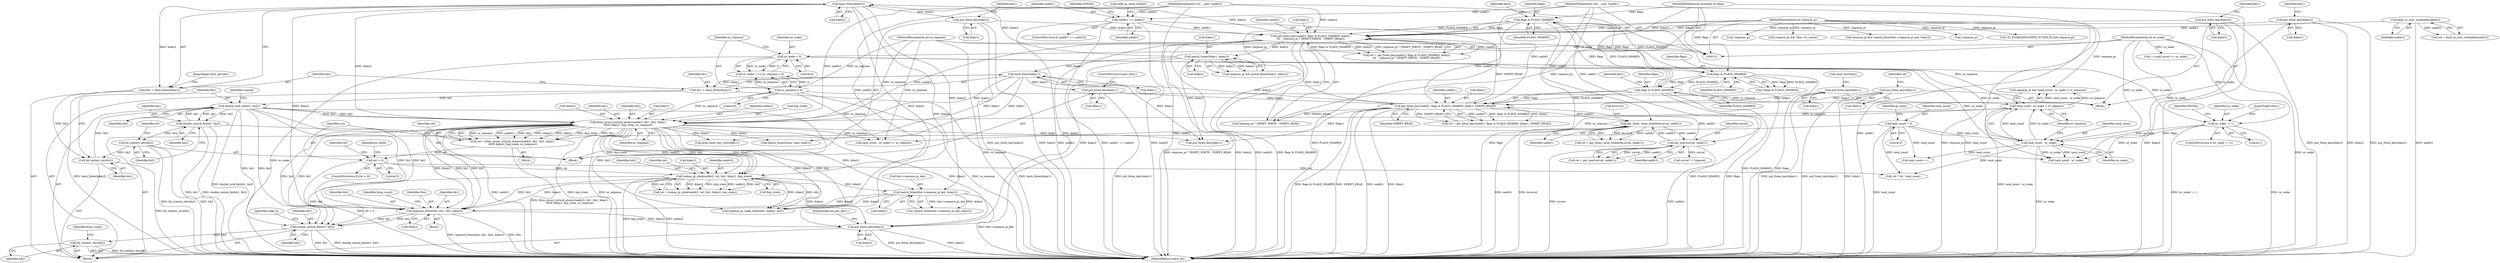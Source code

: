 digraph "0_linux_fbe0e839d1e22d88810f3ee3e2f1479be4c0aa4a@pointer" {
"1000524" [label="(Call,requeue_futex(this, hb1, hb2, &key2))"];
"1000330" [label="(Call,futex_proxy_trylock_atomic(uaddr2, hb1, hb2, &key1,\n\t\t\t\t\t\t &key2, &pi_state, nr_requeue))"];
"1000218" [label="(Call,get_futex_key(uaddr2, flags & FLAGS_SHARED, &key2,\n\t\t\t    requeue_pi ? VERIFY_WRITE : VERIFY_READ))"];
"1000381" [label="(Call,fault_in_user_writeable(uaddr2))"];
"1000181" [label="(Call,uaddr1 == uaddr2)"];
"1000122" [label="(MethodParameterIn,u32 __user *uaddr1)"];
"1000124" [label="(MethodParameterIn,u32 __user *uaddr2)"];
"1000220" [label="(Call,flags & FLAGS_SHARED)"];
"1000204" [label="(Call,flags & FLAGS_SHARED)"];
"1000297" [label="(Call,flags & FLAGS_SHARED)"];
"1000123" [label="(MethodParameterIn,unsigned int flags)"];
"1000301" [label="(Call,put_futex_key(&key2))"];
"1000256" [label="(Call,hash_futex(&key2))"];
"1000238" [label="(Call,match_futex(&key1, &key2))"];
"1000202" [label="(Call,get_futex_key(uaddr1, flags & FLAGS_SHARED, &key1, VERIFY_READ))"];
"1000289" [label="(Call,get_user(curval, uaddr1))"];
"1000274" [label="(Call,get_futex_value_locked(&curval, uaddr1))"];
"1000376" [label="(Call,put_futex_key(&key1))"];
"1000397" [label="(Call,put_futex_key(&key1))"];
"1000304" [label="(Call,put_futex_key(&key1))"];
"1000251" [label="(Call,hash_futex(&key1))"];
"1000373" [label="(Call,put_futex_key(&key2))"];
"1000394" [label="(Call,put_futex_key(&key2))"];
"1000128" [label="(MethodParameterIn,int requeue_pi)"];
"1000262" [label="(Call,double_lock_hb(hb1, hb2))"];
"1000249" [label="(Call,hb1 = hash_futex(&key1))"];
"1000282" [label="(Call,double_unlock_hb(hb1, hb2))"];
"1000260" [label="(Call,hb_waiters_inc(hb2))"];
"1000285" [label="(Call,hb_waiters_dec(hb2))"];
"1000254" [label="(Call,hb2 = hash_futex(&key2))"];
"1000322" [label="(Call,task_count - nr_wake < nr_requeue)"];
"1000323" [label="(Call,task_count - nr_wake)"];
"1000143" [label="(Call,task_count = 0)"];
"1000159" [label="(Call,nr_wake < 0)"];
"1000125" [label="(MethodParameterIn,int nr_wake)"];
"1000193" [label="(Call,nr_wake != 1)"];
"1000162" [label="(Call,nr_requeue < 0)"];
"1000126" [label="(MethodParameterIn,int nr_requeue)"];
"1000354" [label="(Call,lookup_pi_state(uaddr2, ret, hb2, &key2, &pi_state))"];
"1000342" [label="(Call,ret > 0)"];
"1000328" [label="(Call,ret = futex_proxy_trylock_atomic(uaddr2, hb1, hb2, &key1,\n\t\t\t\t\t\t &key2, &pi_state, nr_requeue))"];
"1000464" [label="(Call,match_futex(this->requeue_pi_key, &key2))"];
"1000535" [label="(Call,double_unlock_hb(hb1, hb2))"];
"1000541" [label="(Call,hb_waiters_dec(hb2))"];
"1000552" [label="(Call,put_futex_key(&key2))"];
"1000182" [label="(Identifier,uaddr1)"];
"1000326" [label="(Identifier,nr_requeue)"];
"1000464" [label="(Call,match_futex(this->requeue_pi_key, &key2))"];
"1000220" [label="(Call,flags & FLAGS_SHARED)"];
"1000128" [label="(MethodParameterIn,int requeue_pi)"];
"1000186" [label="(Identifier,EINVAL)"];
"1000257" [label="(Call,&key2)"];
"1000381" [label="(Call,fault_in_user_writeable(uaddr2))"];
"1000373" [label="(Call,put_futex_key(&key2))"];
"1000301" [label="(Call,put_futex_key(&key2))"];
"1000380" [label="(Identifier,ret)"];
"1000277" [label="(Identifier,uaddr1)"];
"1000219" [label="(Identifier,uaddr2)"];
"1000468" [label="(Call,&key2)"];
"1000290" [label="(Identifier,curval)"];
"1000548" [label="(Call,drop_futex_key_refs(&key1))"];
"1000404" [label="(Block,)"];
"1000124" [label="(MethodParameterIn,u32 __user *uaddr2)"];
"1000461" [label="(Call,requeue_pi && !match_futex(this->requeue_pi_key, &key2))"];
"1000344" [label="(Literal,0)"];
"1000162" [label="(Call,nr_requeue < 0)"];
"1000541" [label="(Call,hb_waiters_dec(hb2))"];
"1000304" [label="(Call,put_futex_key(&key1))"];
"1000275" [label="(Call,&curval)"];
"1000241" [label="(Call,&key2)"];
"1000195" [label="(Literal,1)"];
"1000537" [label="(Identifier,hb2)"];
"1000306" [label="(Identifier,key1)"];
"1000463" [label="(Call,!match_futex(this->requeue_pi_key, &key2))"];
"1000145" [label="(Literal,0)"];
"1000209" [label="(Identifier,VERIFY_READ)"];
"1000356" [label="(Identifier,ret)"];
"1000395" [label="(Call,&key2)"];
"1000328" [label="(Call,ret = futex_proxy_trylock_atomic(uaddr2, hb1, hb2, &key1,\n\t\t\t\t\t\t &key2, &pi_state, nr_requeue))"];
"1000379" [label="(Call,ret = fault_in_user_writeable(uaddr2))"];
"1000352" [label="(Call,ret = lookup_pi_state(uaddr2, ret, hb2, &key2, &pi_state))"];
"1000236" [label="(Call,requeue_pi && match_futex(&key1, &key2))"];
"1000123" [label="(MethodParameterIn,unsigned int flags)"];
"1000144" [label="(Identifier,task_count)"];
"1000325" [label="(Identifier,nr_wake)"];
"1000126" [label="(MethodParameterIn,int nr_requeue)"];
"1000287" [label="(Call,ret = get_user(curval, uaddr1))"];
"1000334" [label="(Call,&key1)"];
"1000297" [label="(Call,flags & FLAGS_SHARED)"];
"1000331" [label="(Identifier,uaddr2)"];
"1000256" [label="(Call,hash_futex(&key2))"];
"1000291" [label="(Identifier,uaddr1)"];
"1000398" [label="(Call,&key1)"];
"1000252" [label="(Call,&key1)"];
"1000143" [label="(Call,task_count = 0)"];
"1000206" [label="(Identifier,FLAGS_SHARED)"];
"1000205" [label="(Identifier,flags)"];
"1000527" [label="(Identifier,hb2)"];
"1000414" [label="(Call,match_futex(&this->key, &key1))"];
"1000323" [label="(Call,task_count - nr_wake)"];
"1000251" [label="(Call,hash_futex(&key1))"];
"1000340" [label="(Identifier,nr_requeue)"];
"1000432" [label="(Call,!requeue_pi)"];
"1000161" [label="(Literal,0)"];
"1000406" [label="(Call,task_count - nr_wake >= nr_requeue)"];
"1000164" [label="(Literal,0)"];
"1000546" [label="(Identifier,drop_count)"];
"1000309" [label="(Call,curval != *cmpval)"];
"1000216" [label="(Call,ret = get_futex_key(uaddr2, flags & FLAGS_SHARED, &key2,\n\t\t\t    requeue_pi ? VERIFY_WRITE : VERIFY_READ))"];
"1000169" [label="(Call,!IS_ENABLED(CONFIG_FUTEX_PI) && requeue_pi)"];
"1000160" [label="(Identifier,nr_wake)"];
"1000542" [label="(Identifier,hb2)"];
"1000200" [label="(Call,ret = get_futex_key(uaddr1, flags & FLAGS_SHARED, &key1, VERIFY_READ))"];
"1000264" [label="(Identifier,hb2)"];
"1000452" [label="(Call,!requeue_pi)"];
"1000341" [label="(ControlStructure,if (ret > 0))"];
"1000407" [label="(Call,task_count - nr_wake)"];
"1000149" [label="(Identifier,pi_state)"];
"1000400" [label="(Call,cond_resched())"];
"1000272" [label="(Call,ret = get_futex_value_locked(&curval, uaddr1))"];
"1000263" [label="(Identifier,hb1)"];
"1000288" [label="(Identifier,ret)"];
"1000192" [label="(ControlStructure,if (nr_wake != 1))"];
"1000343" [label="(Identifier,ret)"];
"1000260" [label="(Call,hb_waiters_inc(hb2))"];
"1000378" [label="(Identifier,key1)"];
"1000296" [label="(Call,!(flags & FLAGS_SHARED))"];
"1000285" [label="(Call,hb_waiters_dec(hb2))"];
"1000250" [label="(Identifier,hb1)"];
"1000224" [label="(Identifier,key2)"];
"1000330" [label="(Call,futex_proxy_trylock_atomic(uaddr2, hb1, hb2, &key1,\n\t\t\t\t\t\t &key2, &pi_state, nr_requeue))"];
"1000122" [label="(MethodParameterIn,u32 __user *uaddr1)"];
"1000281" [label="(Block,)"];
"1000540" [label="(Identifier,wake_q)"];
"1000360" [label="(Call,&pi_state)"];
"1000531" [label="(Identifier,drop_count)"];
"1000222" [label="(Identifier,FLAGS_SHARED)"];
"1000249" [label="(Call,hb1 = hash_futex(&key1))"];
"1000448" [label="(Call,++task_count <= nr_wake)"];
"1000553" [label="(Call,&key2)"];
"1000204" [label="(Call,flags & FLAGS_SHARED)"];
"1000535" [label="(Call,double_unlock_hb(hb1, hb2))"];
"1000305" [label="(Call,&key1)"];
"1000536" [label="(Identifier,hb1)"];
"1000465" [label="(Call,this->requeue_pi_key)"];
"1000354" [label="(Call,lookup_pi_state(uaddr2, ret, hb2, &key2, &pi_state))"];
"1000289" [label="(Call,get_user(curval, uaddr1))"];
"1000299" [label="(Identifier,FLAGS_SHARED)"];
"1000376" [label="(Call,put_futex_key(&key1))"];
"1000183" [label="(Identifier,uaddr2)"];
"1000320" [label="(Call,requeue_pi && (task_count - nr_wake < nr_requeue))"];
"1000282" [label="(Call,double_unlock_hb(hb1, hb2))"];
"1000347" [label="(Identifier,pi_state)"];
"1000329" [label="(Identifier,ret)"];
"1000338" [label="(Call,&pi_state)"];
"1000525" [label="(Identifier,this)"];
"1000268" [label="(Identifier,cmpval)"];
"1000283" [label="(Identifier,hb1)"];
"1000358" [label="(Call,&key2)"];
"1000274" [label="(Call,get_futex_value_locked(&curval, uaddr1))"];
"1000524" [label="(Call,requeue_futex(this, hb1, hb2, &key2))"];
"1000336" [label="(Call,&key2)"];
"1000394" [label="(Call,put_futex_key(&key2))"];
"1000259" [label="(JumpTarget,retry_private:)"];
"1000158" [label="(Call,nr_wake < 0 || nr_requeue < 0)"];
"1000208" [label="(Identifier,key1)"];
"1000262" [label="(Call,double_lock_hb(hb1, hb2))"];
"1000342" [label="(Call,ret > 0)"];
"1000324" [label="(Identifier,task_count)"];
"1000364" [label="(Block,)"];
"1000254" [label="(Call,hb2 = hash_futex(&key2))"];
"1000327" [label="(Block,)"];
"1000188" [label="(Call,refill_pi_state_cache())"];
"1000382" [label="(Identifier,uaddr2)"];
"1000307" [label="(ControlStructure,goto retry;)"];
"1000198" [label="(Identifier,EINVAL)"];
"1000355" [label="(Identifier,uaddr2)"];
"1000374" [label="(Call,&key2)"];
"1000526" [label="(Identifier,hb1)"];
"1000221" [label="(Identifier,flags)"];
"1000552" [label="(Call,put_futex_key(&key2))"];
"1000424" [label="(Call,requeue_pi && !this->rt_waiter)"];
"1000555" [label="(JumpTarget,out_put_key1:)"];
"1000223" [label="(Call,&key2)"];
"1000194" [label="(Identifier,nr_wake)"];
"1000332" [label="(Identifier,hb1)"];
"1000180" [label="(ControlStructure,if (uaddr1 == uaddr2))"];
"1000284" [label="(Identifier,hb2)"];
"1000225" [label="(Call,requeue_pi ? VERIFY_WRITE : VERIFY_READ)"];
"1000565" [label="(MethodReturn,static int)"];
"1000286" [label="(Identifier,hb2)"];
"1000504" [label="(Call,requeue_pi_wake_futex(this, &key2, hb2))"];
"1000203" [label="(Identifier,uaddr1)"];
"1000298" [label="(Identifier,flags)"];
"1000561" [label="(Call,ret ? ret : task_count)"];
"1000129" [label="(Block,)"];
"1000556" [label="(Call,put_futex_key(&key1))"];
"1000207" [label="(Call,&key1)"];
"1000159" [label="(Call,nr_wake < 0)"];
"1000125" [label="(MethodParameterIn,int nr_wake)"];
"1000377" [label="(Call,&key1)"];
"1000255" [label="(Identifier,hb2)"];
"1000322" [label="(Call,task_count - nr_wake < nr_requeue)"];
"1000163" [label="(Identifier,nr_requeue)"];
"1000397" [label="(Call,put_futex_key(&key1))"];
"1000202" [label="(Call,get_futex_key(uaddr1, flags & FLAGS_SHARED, &key1, VERIFY_READ))"];
"1000350" [label="(Call,task_count++)"];
"1000528" [label="(Call,&key2)"];
"1000238" [label="(Call,match_futex(&key1, &key2))"];
"1000399" [label="(Identifier,key1)"];
"1000261" [label="(Identifier,hb2)"];
"1000357" [label="(Identifier,hb2)"];
"1000333" [label="(Identifier,hb2)"];
"1000218" [label="(Call,get_futex_key(uaddr2, flags & FLAGS_SHARED, &key2,\n\t\t\t    requeue_pi ? VERIFY_WRITE : VERIFY_READ))"];
"1000199" [label="(JumpTarget,retry:)"];
"1000193" [label="(Call,nr_wake != 1)"];
"1000363" [label="(Identifier,ret)"];
"1000302" [label="(Call,&key2)"];
"1000239" [label="(Call,&key1)"];
"1000181" [label="(Call,uaddr1 == uaddr2)"];
"1000524" -> "1000404"  [label="AST: "];
"1000524" -> "1000528"  [label="CFG: "];
"1000525" -> "1000524"  [label="AST: "];
"1000526" -> "1000524"  [label="AST: "];
"1000527" -> "1000524"  [label="AST: "];
"1000528" -> "1000524"  [label="AST: "];
"1000531" -> "1000524"  [label="CFG: "];
"1000524" -> "1000565"  [label="DDG: this"];
"1000524" -> "1000565"  [label="DDG: requeue_futex(this, hb1, hb2, &key2)"];
"1000330" -> "1000524"  [label="DDG: hb1"];
"1000330" -> "1000524"  [label="DDG: hb2"];
"1000330" -> "1000524"  [label="DDG: &key2"];
"1000262" -> "1000524"  [label="DDG: hb1"];
"1000262" -> "1000524"  [label="DDG: hb2"];
"1000354" -> "1000524"  [label="DDG: hb2"];
"1000354" -> "1000524"  [label="DDG: &key2"];
"1000464" -> "1000524"  [label="DDG: &key2"];
"1000256" -> "1000524"  [label="DDG: &key2"];
"1000524" -> "1000535"  [label="DDG: hb1"];
"1000524" -> "1000535"  [label="DDG: hb2"];
"1000524" -> "1000552"  [label="DDG: &key2"];
"1000330" -> "1000328"  [label="AST: "];
"1000330" -> "1000340"  [label="CFG: "];
"1000331" -> "1000330"  [label="AST: "];
"1000332" -> "1000330"  [label="AST: "];
"1000333" -> "1000330"  [label="AST: "];
"1000334" -> "1000330"  [label="AST: "];
"1000336" -> "1000330"  [label="AST: "];
"1000338" -> "1000330"  [label="AST: "];
"1000340" -> "1000330"  [label="AST: "];
"1000328" -> "1000330"  [label="CFG: "];
"1000330" -> "1000565"  [label="DDG: uaddr2"];
"1000330" -> "1000565"  [label="DDG: &pi_state"];
"1000330" -> "1000565"  [label="DDG: nr_requeue"];
"1000330" -> "1000328"  [label="DDG: nr_requeue"];
"1000330" -> "1000328"  [label="DDG: uaddr2"];
"1000330" -> "1000328"  [label="DDG: hb2"];
"1000330" -> "1000328"  [label="DDG: &key2"];
"1000330" -> "1000328"  [label="DDG: &key1"];
"1000330" -> "1000328"  [label="DDG: &pi_state"];
"1000330" -> "1000328"  [label="DDG: hb1"];
"1000218" -> "1000330"  [label="DDG: uaddr2"];
"1000124" -> "1000330"  [label="DDG: uaddr2"];
"1000262" -> "1000330"  [label="DDG: hb1"];
"1000262" -> "1000330"  [label="DDG: hb2"];
"1000251" -> "1000330"  [label="DDG: &key1"];
"1000256" -> "1000330"  [label="DDG: &key2"];
"1000322" -> "1000330"  [label="DDG: nr_requeue"];
"1000162" -> "1000330"  [label="DDG: nr_requeue"];
"1000126" -> "1000330"  [label="DDG: nr_requeue"];
"1000330" -> "1000354"  [label="DDG: uaddr2"];
"1000330" -> "1000354"  [label="DDG: hb2"];
"1000330" -> "1000354"  [label="DDG: &key2"];
"1000330" -> "1000354"  [label="DDG: &pi_state"];
"1000330" -> "1000406"  [label="DDG: nr_requeue"];
"1000330" -> "1000414"  [label="DDG: &key1"];
"1000330" -> "1000464"  [label="DDG: &key2"];
"1000330" -> "1000504"  [label="DDG: &key2"];
"1000330" -> "1000504"  [label="DDG: hb2"];
"1000330" -> "1000535"  [label="DDG: hb1"];
"1000330" -> "1000535"  [label="DDG: hb2"];
"1000330" -> "1000548"  [label="DDG: &key1"];
"1000330" -> "1000552"  [label="DDG: &key2"];
"1000330" -> "1000556"  [label="DDG: &key1"];
"1000218" -> "1000216"  [label="AST: "];
"1000218" -> "1000225"  [label="CFG: "];
"1000219" -> "1000218"  [label="AST: "];
"1000220" -> "1000218"  [label="AST: "];
"1000223" -> "1000218"  [label="AST: "];
"1000225" -> "1000218"  [label="AST: "];
"1000216" -> "1000218"  [label="CFG: "];
"1000218" -> "1000565"  [label="DDG: requeue_pi ? VERIFY_WRITE : VERIFY_READ"];
"1000218" -> "1000565"  [label="DDG: &key2"];
"1000218" -> "1000565"  [label="DDG: uaddr2"];
"1000218" -> "1000565"  [label="DDG: flags & FLAGS_SHARED"];
"1000218" -> "1000216"  [label="DDG: uaddr2"];
"1000218" -> "1000216"  [label="DDG: flags & FLAGS_SHARED"];
"1000218" -> "1000216"  [label="DDG: &key2"];
"1000218" -> "1000216"  [label="DDG: requeue_pi ? VERIFY_WRITE : VERIFY_READ"];
"1000381" -> "1000218"  [label="DDG: uaddr2"];
"1000181" -> "1000218"  [label="DDG: uaddr2"];
"1000124" -> "1000218"  [label="DDG: uaddr2"];
"1000220" -> "1000218"  [label="DDG: flags"];
"1000220" -> "1000218"  [label="DDG: FLAGS_SHARED"];
"1000301" -> "1000218"  [label="DDG: &key2"];
"1000373" -> "1000218"  [label="DDG: &key2"];
"1000394" -> "1000218"  [label="DDG: &key2"];
"1000128" -> "1000218"  [label="DDG: requeue_pi"];
"1000202" -> "1000218"  [label="DDG: VERIFY_READ"];
"1000218" -> "1000238"  [label="DDG: &key2"];
"1000218" -> "1000256"  [label="DDG: &key2"];
"1000218" -> "1000552"  [label="DDG: &key2"];
"1000381" -> "1000379"  [label="AST: "];
"1000381" -> "1000382"  [label="CFG: "];
"1000382" -> "1000381"  [label="AST: "];
"1000379" -> "1000381"  [label="CFG: "];
"1000381" -> "1000565"  [label="DDG: uaddr2"];
"1000381" -> "1000379"  [label="DDG: uaddr2"];
"1000181" -> "1000180"  [label="AST: "];
"1000181" -> "1000183"  [label="CFG: "];
"1000182" -> "1000181"  [label="AST: "];
"1000183" -> "1000181"  [label="AST: "];
"1000186" -> "1000181"  [label="CFG: "];
"1000188" -> "1000181"  [label="CFG: "];
"1000181" -> "1000565"  [label="DDG: uaddr1"];
"1000181" -> "1000565"  [label="DDG: uaddr1 == uaddr2"];
"1000181" -> "1000565"  [label="DDG: uaddr2"];
"1000122" -> "1000181"  [label="DDG: uaddr1"];
"1000124" -> "1000181"  [label="DDG: uaddr2"];
"1000181" -> "1000202"  [label="DDG: uaddr1"];
"1000122" -> "1000121"  [label="AST: "];
"1000122" -> "1000565"  [label="DDG: uaddr1"];
"1000122" -> "1000202"  [label="DDG: uaddr1"];
"1000122" -> "1000274"  [label="DDG: uaddr1"];
"1000122" -> "1000289"  [label="DDG: uaddr1"];
"1000124" -> "1000121"  [label="AST: "];
"1000124" -> "1000565"  [label="DDG: uaddr2"];
"1000124" -> "1000354"  [label="DDG: uaddr2"];
"1000220" -> "1000222"  [label="CFG: "];
"1000221" -> "1000220"  [label="AST: "];
"1000222" -> "1000220"  [label="AST: "];
"1000224" -> "1000220"  [label="CFG: "];
"1000220" -> "1000565"  [label="DDG: flags"];
"1000220" -> "1000565"  [label="DDG: FLAGS_SHARED"];
"1000204" -> "1000220"  [label="DDG: flags"];
"1000204" -> "1000220"  [label="DDG: FLAGS_SHARED"];
"1000123" -> "1000220"  [label="DDG: flags"];
"1000220" -> "1000297"  [label="DDG: flags"];
"1000220" -> "1000297"  [label="DDG: FLAGS_SHARED"];
"1000204" -> "1000202"  [label="AST: "];
"1000204" -> "1000206"  [label="CFG: "];
"1000205" -> "1000204"  [label="AST: "];
"1000206" -> "1000204"  [label="AST: "];
"1000208" -> "1000204"  [label="CFG: "];
"1000204" -> "1000565"  [label="DDG: FLAGS_SHARED"];
"1000204" -> "1000565"  [label="DDG: flags"];
"1000204" -> "1000202"  [label="DDG: flags"];
"1000204" -> "1000202"  [label="DDG: FLAGS_SHARED"];
"1000297" -> "1000204"  [label="DDG: flags"];
"1000297" -> "1000204"  [label="DDG: FLAGS_SHARED"];
"1000123" -> "1000204"  [label="DDG: flags"];
"1000297" -> "1000296"  [label="AST: "];
"1000297" -> "1000299"  [label="CFG: "];
"1000298" -> "1000297"  [label="AST: "];
"1000299" -> "1000297"  [label="AST: "];
"1000296" -> "1000297"  [label="CFG: "];
"1000297" -> "1000565"  [label="DDG: flags"];
"1000297" -> "1000565"  [label="DDG: FLAGS_SHARED"];
"1000297" -> "1000296"  [label="DDG: flags"];
"1000297" -> "1000296"  [label="DDG: FLAGS_SHARED"];
"1000123" -> "1000297"  [label="DDG: flags"];
"1000123" -> "1000121"  [label="AST: "];
"1000123" -> "1000565"  [label="DDG: flags"];
"1000301" -> "1000281"  [label="AST: "];
"1000301" -> "1000302"  [label="CFG: "];
"1000302" -> "1000301"  [label="AST: "];
"1000306" -> "1000301"  [label="CFG: "];
"1000301" -> "1000565"  [label="DDG: put_futex_key(&key2)"];
"1000301" -> "1000565"  [label="DDG: &key2"];
"1000256" -> "1000301"  [label="DDG: &key2"];
"1000256" -> "1000254"  [label="AST: "];
"1000256" -> "1000257"  [label="CFG: "];
"1000257" -> "1000256"  [label="AST: "];
"1000254" -> "1000256"  [label="CFG: "];
"1000256" -> "1000254"  [label="DDG: &key2"];
"1000238" -> "1000256"  [label="DDG: &key2"];
"1000256" -> "1000464"  [label="DDG: &key2"];
"1000256" -> "1000504"  [label="DDG: &key2"];
"1000256" -> "1000552"  [label="DDG: &key2"];
"1000238" -> "1000236"  [label="AST: "];
"1000238" -> "1000241"  [label="CFG: "];
"1000239" -> "1000238"  [label="AST: "];
"1000241" -> "1000238"  [label="AST: "];
"1000236" -> "1000238"  [label="CFG: "];
"1000238" -> "1000236"  [label="DDG: &key1"];
"1000238" -> "1000236"  [label="DDG: &key2"];
"1000202" -> "1000238"  [label="DDG: &key1"];
"1000238" -> "1000251"  [label="DDG: &key1"];
"1000238" -> "1000552"  [label="DDG: &key2"];
"1000238" -> "1000556"  [label="DDG: &key1"];
"1000202" -> "1000200"  [label="AST: "];
"1000202" -> "1000209"  [label="CFG: "];
"1000203" -> "1000202"  [label="AST: "];
"1000207" -> "1000202"  [label="AST: "];
"1000209" -> "1000202"  [label="AST: "];
"1000200" -> "1000202"  [label="CFG: "];
"1000202" -> "1000565"  [label="DDG: VERIFY_READ"];
"1000202" -> "1000565"  [label="DDG: uaddr1"];
"1000202" -> "1000565"  [label="DDG: &key1"];
"1000202" -> "1000565"  [label="DDG: flags & FLAGS_SHARED"];
"1000202" -> "1000200"  [label="DDG: uaddr1"];
"1000202" -> "1000200"  [label="DDG: flags & FLAGS_SHARED"];
"1000202" -> "1000200"  [label="DDG: &key1"];
"1000202" -> "1000200"  [label="DDG: VERIFY_READ"];
"1000289" -> "1000202"  [label="DDG: uaddr1"];
"1000376" -> "1000202"  [label="DDG: &key1"];
"1000397" -> "1000202"  [label="DDG: &key1"];
"1000304" -> "1000202"  [label="DDG: &key1"];
"1000202" -> "1000225"  [label="DDG: VERIFY_READ"];
"1000202" -> "1000251"  [label="DDG: &key1"];
"1000202" -> "1000274"  [label="DDG: uaddr1"];
"1000202" -> "1000556"  [label="DDG: &key1"];
"1000289" -> "1000287"  [label="AST: "];
"1000289" -> "1000291"  [label="CFG: "];
"1000290" -> "1000289"  [label="AST: "];
"1000291" -> "1000289"  [label="AST: "];
"1000287" -> "1000289"  [label="CFG: "];
"1000289" -> "1000565"  [label="DDG: uaddr1"];
"1000289" -> "1000565"  [label="DDG: curval"];
"1000289" -> "1000274"  [label="DDG: uaddr1"];
"1000289" -> "1000287"  [label="DDG: curval"];
"1000289" -> "1000287"  [label="DDG: uaddr1"];
"1000274" -> "1000289"  [label="DDG: uaddr1"];
"1000289" -> "1000309"  [label="DDG: curval"];
"1000274" -> "1000272"  [label="AST: "];
"1000274" -> "1000277"  [label="CFG: "];
"1000275" -> "1000274"  [label="AST: "];
"1000277" -> "1000274"  [label="AST: "];
"1000272" -> "1000274"  [label="CFG: "];
"1000274" -> "1000565"  [label="DDG: &curval"];
"1000274" -> "1000565"  [label="DDG: uaddr1"];
"1000274" -> "1000272"  [label="DDG: &curval"];
"1000274" -> "1000272"  [label="DDG: uaddr1"];
"1000376" -> "1000364"  [label="AST: "];
"1000376" -> "1000377"  [label="CFG: "];
"1000377" -> "1000376"  [label="AST: "];
"1000380" -> "1000376"  [label="CFG: "];
"1000376" -> "1000565"  [label="DDG: put_futex_key(&key1)"];
"1000376" -> "1000565"  [label="DDG: &key1"];
"1000397" -> "1000364"  [label="AST: "];
"1000397" -> "1000398"  [label="CFG: "];
"1000398" -> "1000397"  [label="AST: "];
"1000400" -> "1000397"  [label="CFG: "];
"1000397" -> "1000565"  [label="DDG: put_futex_key(&key1)"];
"1000304" -> "1000281"  [label="AST: "];
"1000304" -> "1000305"  [label="CFG: "];
"1000305" -> "1000304"  [label="AST: "];
"1000307" -> "1000304"  [label="CFG: "];
"1000304" -> "1000565"  [label="DDG: put_futex_key(&key1)"];
"1000251" -> "1000304"  [label="DDG: &key1"];
"1000251" -> "1000249"  [label="AST: "];
"1000251" -> "1000252"  [label="CFG: "];
"1000252" -> "1000251"  [label="AST: "];
"1000249" -> "1000251"  [label="CFG: "];
"1000251" -> "1000249"  [label="DDG: &key1"];
"1000251" -> "1000414"  [label="DDG: &key1"];
"1000251" -> "1000548"  [label="DDG: &key1"];
"1000251" -> "1000556"  [label="DDG: &key1"];
"1000373" -> "1000364"  [label="AST: "];
"1000373" -> "1000374"  [label="CFG: "];
"1000374" -> "1000373"  [label="AST: "];
"1000378" -> "1000373"  [label="CFG: "];
"1000373" -> "1000565"  [label="DDG: put_futex_key(&key2)"];
"1000373" -> "1000565"  [label="DDG: &key2"];
"1000394" -> "1000364"  [label="AST: "];
"1000394" -> "1000395"  [label="CFG: "];
"1000395" -> "1000394"  [label="AST: "];
"1000399" -> "1000394"  [label="CFG: "];
"1000394" -> "1000565"  [label="DDG: put_futex_key(&key2)"];
"1000394" -> "1000565"  [label="DDG: &key2"];
"1000128" -> "1000121"  [label="AST: "];
"1000128" -> "1000565"  [label="DDG: requeue_pi"];
"1000128" -> "1000169"  [label="DDG: requeue_pi"];
"1000128" -> "1000225"  [label="DDG: requeue_pi"];
"1000128" -> "1000236"  [label="DDG: requeue_pi"];
"1000128" -> "1000320"  [label="DDG: requeue_pi"];
"1000128" -> "1000424"  [label="DDG: requeue_pi"];
"1000128" -> "1000432"  [label="DDG: requeue_pi"];
"1000128" -> "1000452"  [label="DDG: requeue_pi"];
"1000128" -> "1000461"  [label="DDG: requeue_pi"];
"1000262" -> "1000129"  [label="AST: "];
"1000262" -> "1000264"  [label="CFG: "];
"1000263" -> "1000262"  [label="AST: "];
"1000264" -> "1000262"  [label="AST: "];
"1000268" -> "1000262"  [label="CFG: "];
"1000262" -> "1000565"  [label="DDG: double_lock_hb(hb1, hb2)"];
"1000249" -> "1000262"  [label="DDG: hb1"];
"1000282" -> "1000262"  [label="DDG: hb1"];
"1000260" -> "1000262"  [label="DDG: hb2"];
"1000262" -> "1000282"  [label="DDG: hb1"];
"1000262" -> "1000282"  [label="DDG: hb2"];
"1000262" -> "1000504"  [label="DDG: hb2"];
"1000262" -> "1000535"  [label="DDG: hb1"];
"1000262" -> "1000535"  [label="DDG: hb2"];
"1000249" -> "1000129"  [label="AST: "];
"1000250" -> "1000249"  [label="AST: "];
"1000255" -> "1000249"  [label="CFG: "];
"1000249" -> "1000565"  [label="DDG: hash_futex(&key1)"];
"1000282" -> "1000281"  [label="AST: "];
"1000282" -> "1000284"  [label="CFG: "];
"1000283" -> "1000282"  [label="AST: "];
"1000284" -> "1000282"  [label="AST: "];
"1000286" -> "1000282"  [label="CFG: "];
"1000282" -> "1000565"  [label="DDG: double_unlock_hb(hb1, hb2)"];
"1000282" -> "1000565"  [label="DDG: hb1"];
"1000282" -> "1000285"  [label="DDG: hb2"];
"1000260" -> "1000129"  [label="AST: "];
"1000260" -> "1000261"  [label="CFG: "];
"1000261" -> "1000260"  [label="AST: "];
"1000263" -> "1000260"  [label="CFG: "];
"1000260" -> "1000565"  [label="DDG: hb_waiters_inc(hb2)"];
"1000285" -> "1000260"  [label="DDG: hb2"];
"1000254" -> "1000260"  [label="DDG: hb2"];
"1000285" -> "1000281"  [label="AST: "];
"1000285" -> "1000286"  [label="CFG: "];
"1000286" -> "1000285"  [label="AST: "];
"1000288" -> "1000285"  [label="CFG: "];
"1000285" -> "1000565"  [label="DDG: hb2"];
"1000285" -> "1000565"  [label="DDG: hb_waiters_dec(hb2)"];
"1000254" -> "1000129"  [label="AST: "];
"1000255" -> "1000254"  [label="AST: "];
"1000259" -> "1000254"  [label="CFG: "];
"1000254" -> "1000565"  [label="DDG: hash_futex(&key2)"];
"1000322" -> "1000320"  [label="AST: "];
"1000322" -> "1000326"  [label="CFG: "];
"1000323" -> "1000322"  [label="AST: "];
"1000326" -> "1000322"  [label="AST: "];
"1000320" -> "1000322"  [label="CFG: "];
"1000322" -> "1000565"  [label="DDG: task_count - nr_wake"];
"1000322" -> "1000320"  [label="DDG: task_count - nr_wake"];
"1000322" -> "1000320"  [label="DDG: nr_requeue"];
"1000323" -> "1000322"  [label="DDG: task_count"];
"1000323" -> "1000322"  [label="DDG: nr_wake"];
"1000162" -> "1000322"  [label="DDG: nr_requeue"];
"1000126" -> "1000322"  [label="DDG: nr_requeue"];
"1000322" -> "1000406"  [label="DDG: nr_requeue"];
"1000323" -> "1000325"  [label="CFG: "];
"1000324" -> "1000323"  [label="AST: "];
"1000325" -> "1000323"  [label="AST: "];
"1000326" -> "1000323"  [label="CFG: "];
"1000323" -> "1000565"  [label="DDG: nr_wake"];
"1000143" -> "1000323"  [label="DDG: task_count"];
"1000159" -> "1000323"  [label="DDG: nr_wake"];
"1000193" -> "1000323"  [label="DDG: nr_wake"];
"1000125" -> "1000323"  [label="DDG: nr_wake"];
"1000323" -> "1000350"  [label="DDG: task_count"];
"1000323" -> "1000407"  [label="DDG: task_count"];
"1000323" -> "1000407"  [label="DDG: nr_wake"];
"1000323" -> "1000561"  [label="DDG: task_count"];
"1000143" -> "1000129"  [label="AST: "];
"1000143" -> "1000145"  [label="CFG: "];
"1000144" -> "1000143"  [label="AST: "];
"1000145" -> "1000143"  [label="AST: "];
"1000149" -> "1000143"  [label="CFG: "];
"1000143" -> "1000565"  [label="DDG: task_count"];
"1000143" -> "1000350"  [label="DDG: task_count"];
"1000143" -> "1000407"  [label="DDG: task_count"];
"1000143" -> "1000561"  [label="DDG: task_count"];
"1000159" -> "1000158"  [label="AST: "];
"1000159" -> "1000161"  [label="CFG: "];
"1000160" -> "1000159"  [label="AST: "];
"1000161" -> "1000159"  [label="AST: "];
"1000163" -> "1000159"  [label="CFG: "];
"1000158" -> "1000159"  [label="CFG: "];
"1000159" -> "1000565"  [label="DDG: nr_wake"];
"1000159" -> "1000158"  [label="DDG: nr_wake"];
"1000159" -> "1000158"  [label="DDG: 0"];
"1000125" -> "1000159"  [label="DDG: nr_wake"];
"1000159" -> "1000193"  [label="DDG: nr_wake"];
"1000159" -> "1000407"  [label="DDG: nr_wake"];
"1000125" -> "1000121"  [label="AST: "];
"1000125" -> "1000565"  [label="DDG: nr_wake"];
"1000125" -> "1000193"  [label="DDG: nr_wake"];
"1000125" -> "1000407"  [label="DDG: nr_wake"];
"1000125" -> "1000448"  [label="DDG: nr_wake"];
"1000193" -> "1000192"  [label="AST: "];
"1000193" -> "1000195"  [label="CFG: "];
"1000194" -> "1000193"  [label="AST: "];
"1000195" -> "1000193"  [label="AST: "];
"1000198" -> "1000193"  [label="CFG: "];
"1000199" -> "1000193"  [label="CFG: "];
"1000193" -> "1000565"  [label="DDG: nr_wake"];
"1000193" -> "1000565"  [label="DDG: nr_wake != 1"];
"1000193" -> "1000407"  [label="DDG: nr_wake"];
"1000162" -> "1000158"  [label="AST: "];
"1000162" -> "1000164"  [label="CFG: "];
"1000163" -> "1000162"  [label="AST: "];
"1000164" -> "1000162"  [label="AST: "];
"1000158" -> "1000162"  [label="CFG: "];
"1000162" -> "1000565"  [label="DDG: nr_requeue"];
"1000162" -> "1000158"  [label="DDG: nr_requeue"];
"1000162" -> "1000158"  [label="DDG: 0"];
"1000126" -> "1000162"  [label="DDG: nr_requeue"];
"1000162" -> "1000406"  [label="DDG: nr_requeue"];
"1000126" -> "1000121"  [label="AST: "];
"1000126" -> "1000565"  [label="DDG: nr_requeue"];
"1000126" -> "1000406"  [label="DDG: nr_requeue"];
"1000354" -> "1000352"  [label="AST: "];
"1000354" -> "1000360"  [label="CFG: "];
"1000355" -> "1000354"  [label="AST: "];
"1000356" -> "1000354"  [label="AST: "];
"1000357" -> "1000354"  [label="AST: "];
"1000358" -> "1000354"  [label="AST: "];
"1000360" -> "1000354"  [label="AST: "];
"1000352" -> "1000354"  [label="CFG: "];
"1000354" -> "1000565"  [label="DDG: &pi_state"];
"1000354" -> "1000565"  [label="DDG: uaddr2"];
"1000354" -> "1000352"  [label="DDG: &key2"];
"1000354" -> "1000352"  [label="DDG: &pi_state"];
"1000354" -> "1000352"  [label="DDG: uaddr2"];
"1000354" -> "1000352"  [label="DDG: hb2"];
"1000354" -> "1000352"  [label="DDG: ret"];
"1000342" -> "1000354"  [label="DDG: ret"];
"1000354" -> "1000464"  [label="DDG: &key2"];
"1000354" -> "1000504"  [label="DDG: &key2"];
"1000354" -> "1000504"  [label="DDG: hb2"];
"1000354" -> "1000535"  [label="DDG: hb2"];
"1000354" -> "1000552"  [label="DDG: &key2"];
"1000342" -> "1000341"  [label="AST: "];
"1000342" -> "1000344"  [label="CFG: "];
"1000343" -> "1000342"  [label="AST: "];
"1000344" -> "1000342"  [label="AST: "];
"1000347" -> "1000342"  [label="CFG: "];
"1000363" -> "1000342"  [label="CFG: "];
"1000342" -> "1000565"  [label="DDG: ret > 0"];
"1000328" -> "1000342"  [label="DDG: ret"];
"1000342" -> "1000561"  [label="DDG: ret"];
"1000328" -> "1000327"  [label="AST: "];
"1000329" -> "1000328"  [label="AST: "];
"1000343" -> "1000328"  [label="CFG: "];
"1000328" -> "1000565"  [label="DDG: futex_proxy_trylock_atomic(uaddr2, hb1, hb2, &key1,\n\t\t\t\t\t\t &key2, &pi_state, nr_requeue)"];
"1000464" -> "1000463"  [label="AST: "];
"1000464" -> "1000468"  [label="CFG: "];
"1000465" -> "1000464"  [label="AST: "];
"1000468" -> "1000464"  [label="AST: "];
"1000463" -> "1000464"  [label="CFG: "];
"1000464" -> "1000565"  [label="DDG: this->requeue_pi_key"];
"1000464" -> "1000463"  [label="DDG: this->requeue_pi_key"];
"1000464" -> "1000463"  [label="DDG: &key2"];
"1000464" -> "1000504"  [label="DDG: &key2"];
"1000535" -> "1000129"  [label="AST: "];
"1000535" -> "1000537"  [label="CFG: "];
"1000536" -> "1000535"  [label="AST: "];
"1000537" -> "1000535"  [label="AST: "];
"1000540" -> "1000535"  [label="CFG: "];
"1000535" -> "1000565"  [label="DDG: hb1"];
"1000535" -> "1000565"  [label="DDG: double_unlock_hb(hb1, hb2)"];
"1000535" -> "1000541"  [label="DDG: hb2"];
"1000541" -> "1000129"  [label="AST: "];
"1000541" -> "1000542"  [label="CFG: "];
"1000542" -> "1000541"  [label="AST: "];
"1000546" -> "1000541"  [label="CFG: "];
"1000541" -> "1000565"  [label="DDG: hb2"];
"1000541" -> "1000565"  [label="DDG: hb_waiters_dec(hb2)"];
"1000552" -> "1000129"  [label="AST: "];
"1000552" -> "1000553"  [label="CFG: "];
"1000553" -> "1000552"  [label="AST: "];
"1000555" -> "1000552"  [label="CFG: "];
"1000552" -> "1000565"  [label="DDG: &key2"];
"1000552" -> "1000565"  [label="DDG: put_futex_key(&key2)"];
}
